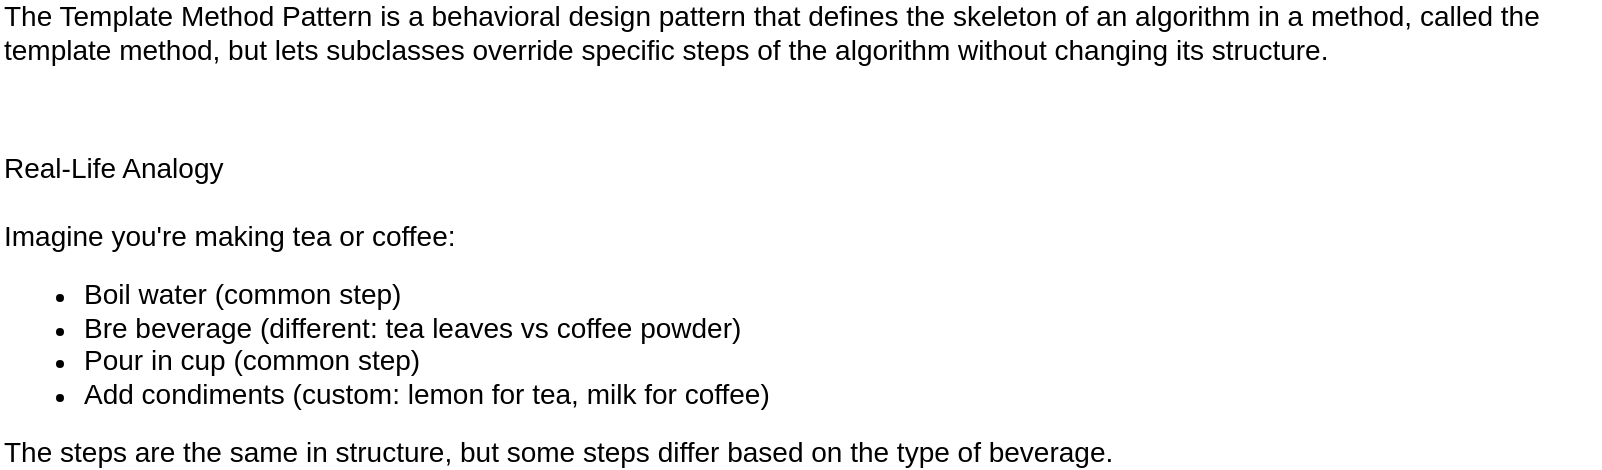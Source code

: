 <mxfile version="28.1.1">
  <diagram name="Page-1" id="jCvn4faZXQYlS1uiHQxV">
    <mxGraphModel dx="2058" dy="786" grid="1" gridSize="10" guides="1" tooltips="1" connect="1" arrows="1" fold="1" page="1" pageScale="1" pageWidth="850" pageHeight="1100" math="0" shadow="0">
      <root>
        <mxCell id="0" />
        <mxCell id="1" parent="0" />
        <mxCell id="OgLbBTEozjfbiL7jAVwz-1" value="The Template Method Pattern is a behavioral design pattern that defines the skeleton of an algorithm in a method, called the template method, but lets subclasses override specific steps of the algorithm without changing its structure.&lt;div&gt;&lt;br&gt;&lt;/div&gt;" style="text;html=1;align=left;verticalAlign=middle;whiteSpace=wrap;rounded=0;fontSize=14;" vertex="1" parent="1">
          <mxGeometry x="40" y="50" width="800" height="50" as="geometry" />
        </mxCell>
        <mxCell id="OgLbBTEozjfbiL7jAVwz-2" value="&lt;font style=&quot;font-size: 14px;&quot;&gt;Real-Life Analogy&lt;/font&gt;&lt;div&gt;&lt;font style=&quot;font-size: 14px;&quot;&gt;&lt;br&gt;&lt;/font&gt;&lt;/div&gt;&lt;div&gt;&lt;font style=&quot;font-size: 14px;&quot;&gt;Imagine you&#39;re making tea or coffee:&lt;/font&gt;&lt;/div&gt;&lt;div&gt;&lt;ul&gt;&lt;li&gt;&lt;font style=&quot;font-size: 14px;&quot;&gt;Boil water (common step)&lt;/font&gt;&lt;/li&gt;&lt;li&gt;&lt;font style=&quot;font-size: 14px;&quot;&gt;Bre beverage (different: tea leaves vs coffee powder)&lt;/font&gt;&lt;/li&gt;&lt;li&gt;&lt;font style=&quot;font-size: 14px;&quot;&gt;Pour in cup (common step)&lt;/font&gt;&lt;/li&gt;&lt;li&gt;&lt;font style=&quot;font-size: 14px;&quot;&gt;Add condiments (custom: lemon for tea, milk for coffee)&lt;/font&gt;&lt;/li&gt;&lt;/ul&gt;&lt;div&gt;&lt;span style=&quot;font-size: 14px;&quot;&gt;The steps are the same in structure, but some steps differ based on the type of beverage.&lt;/span&gt;&lt;/div&gt;&lt;/div&gt;" style="text;html=1;align=left;verticalAlign=middle;whiteSpace=wrap;rounded=0;" vertex="1" parent="1">
          <mxGeometry x="40" y="130" width="760" height="150" as="geometry" />
        </mxCell>
      </root>
    </mxGraphModel>
  </diagram>
</mxfile>
